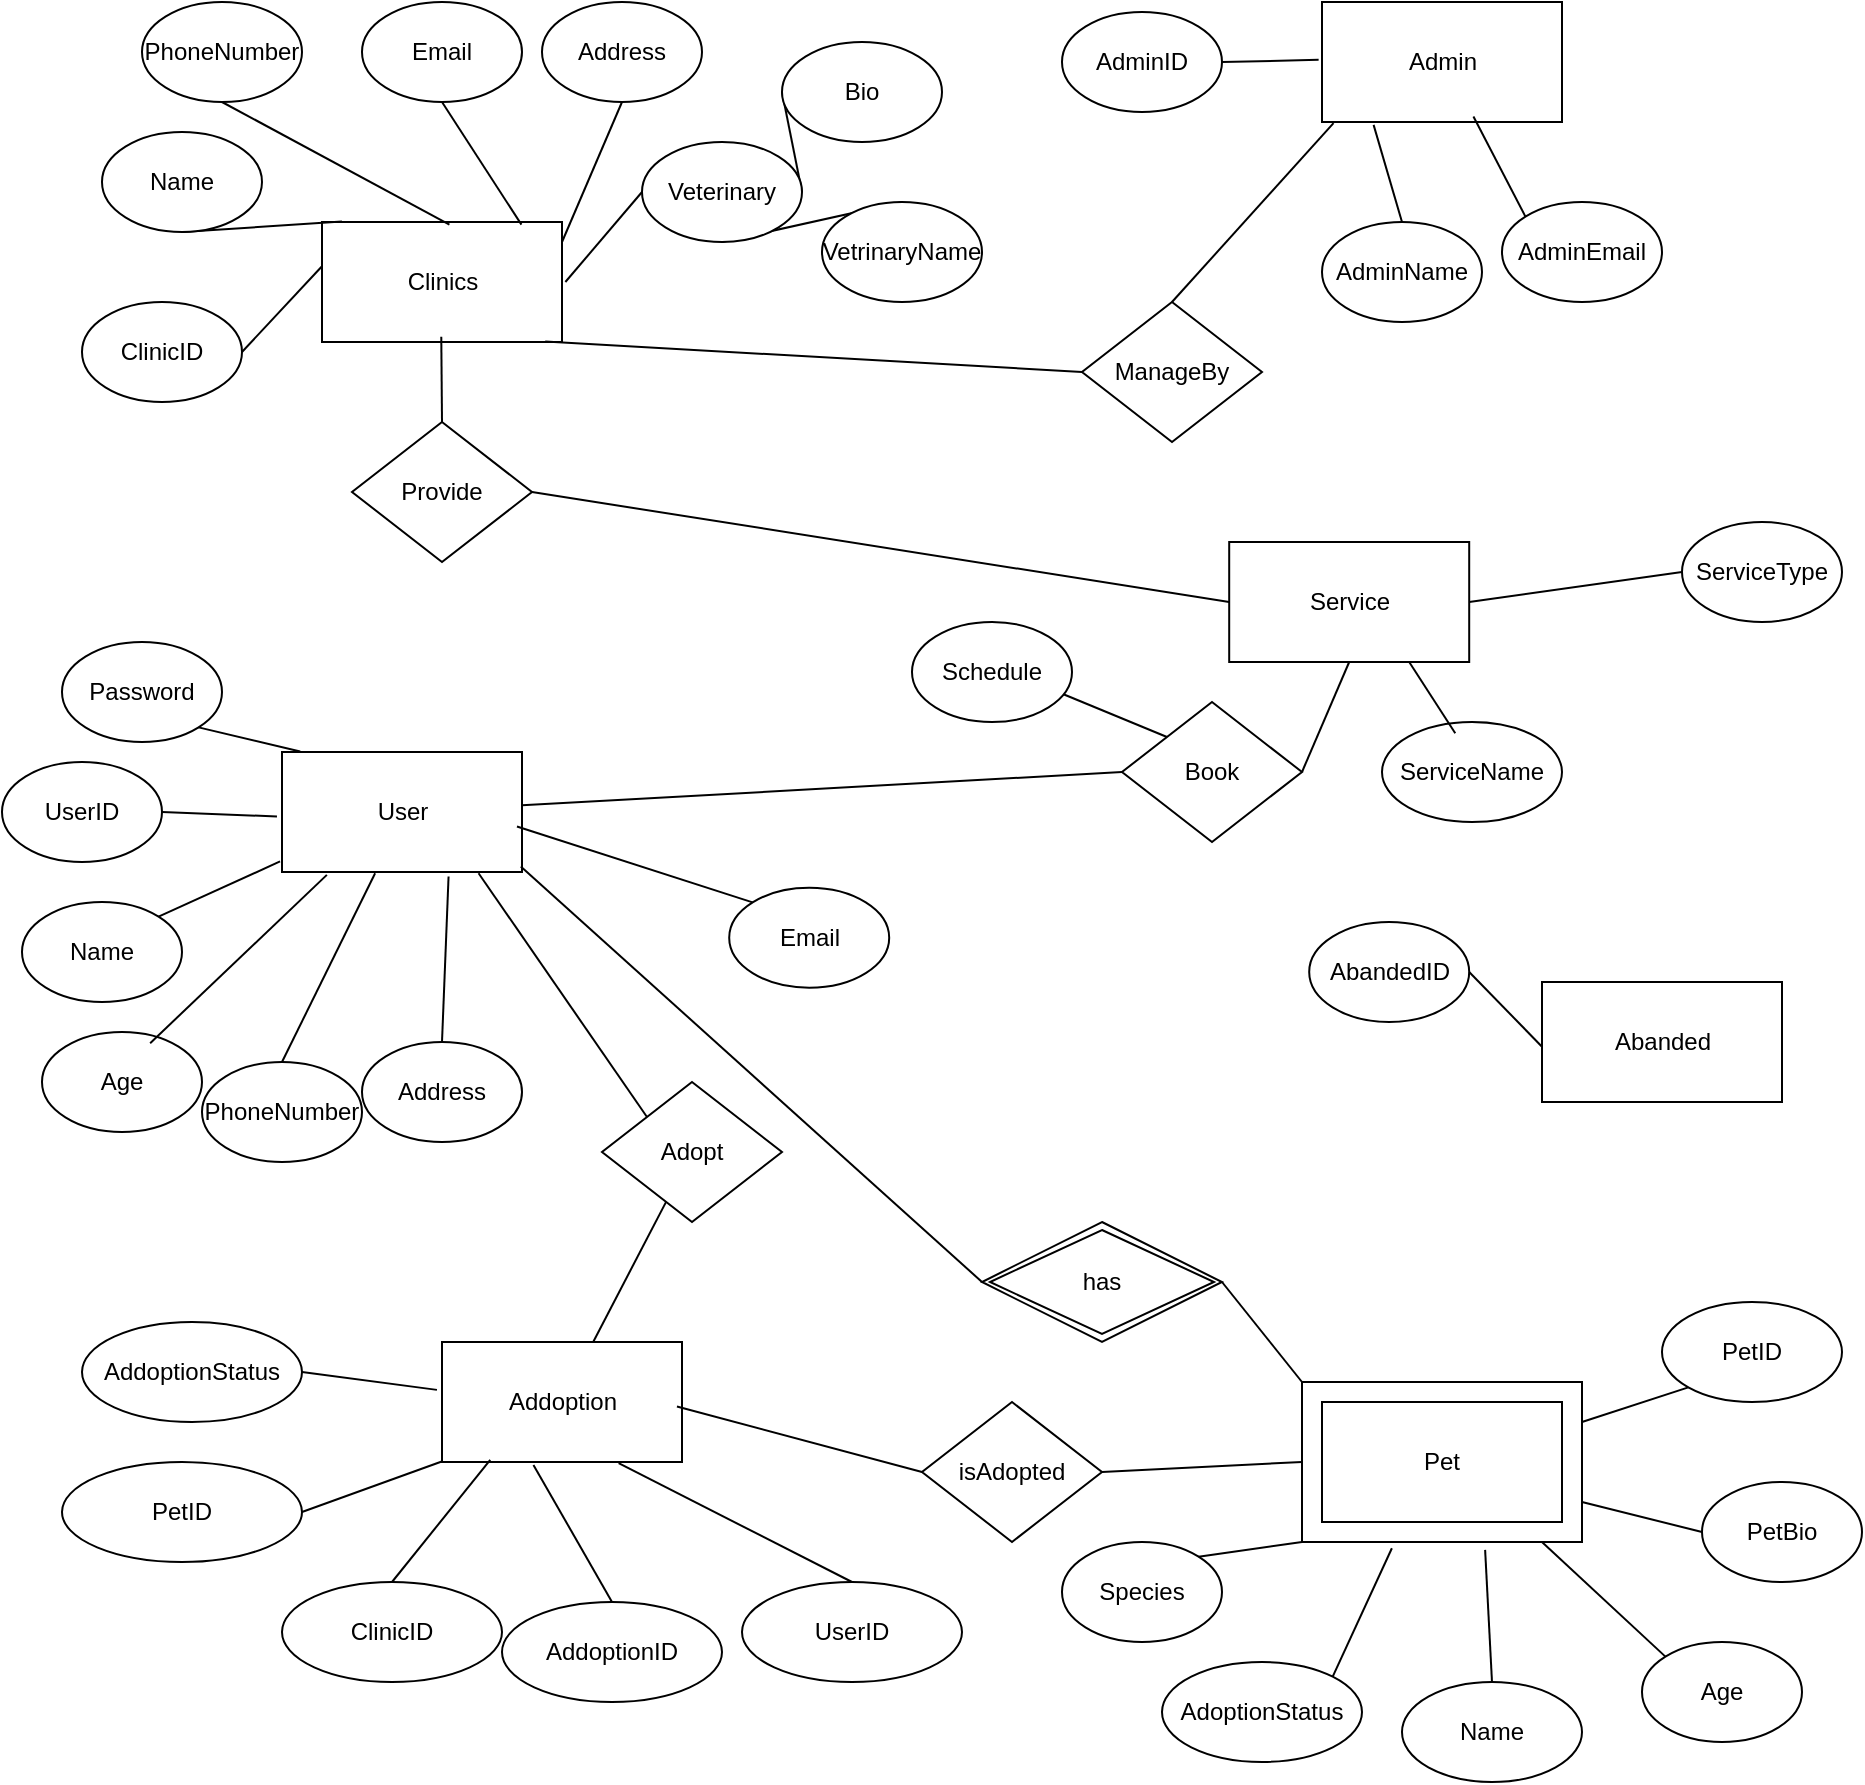 <mxfile version="24.8.3">
  <diagram id="R2lEEEUBdFMjLlhIrx00" name="Page-1">
    <mxGraphModel dx="983" dy="569" grid="1" gridSize="10" guides="1" tooltips="1" connect="1" arrows="1" fold="1" page="1" pageScale="1" pageWidth="850" pageHeight="1100" background="#FFFFFF" math="0" shadow="0" extFonts="Permanent Marker^https://fonts.googleapis.com/css?family=Permanent+Marker">
      <root>
        <mxCell id="0" />
        <mxCell id="1" parent="0" />
        <mxCell id="6QG8E82MpiIFCZu1OyY_-2" value="Clinics" style="verticalLabelPosition=middle;verticalAlign=middle;html=1;shape=mxgraph.basic.rect;fillColor2=none;strokeWidth=1;size=20;indent=5;labelPosition=center;align=center;" vertex="1" parent="1">
          <mxGeometry x="160" y="120" width="120" height="60" as="geometry" />
        </mxCell>
        <mxCell id="6QG8E82MpiIFCZu1OyY_-3" value="Admin" style="verticalLabelPosition=middle;verticalAlign=middle;html=1;shape=mxgraph.basic.rect;fillColor2=none;strokeWidth=1;size=20;indent=5;labelPosition=center;align=center;" vertex="1" parent="1">
          <mxGeometry x="660" y="10" width="120" height="60" as="geometry" />
        </mxCell>
        <mxCell id="6QG8E82MpiIFCZu1OyY_-4" value="User" style="verticalLabelPosition=middle;verticalAlign=middle;html=1;shape=mxgraph.basic.rect;fillColor2=none;strokeWidth=1;size=20;indent=5;labelPosition=center;align=center;" vertex="1" parent="1">
          <mxGeometry x="140" y="385" width="120" height="60" as="geometry" />
        </mxCell>
        <mxCell id="6QG8E82MpiIFCZu1OyY_-47" style="rounded=0;orthogonalLoop=1;jettySize=auto;html=1;exitX=1;exitY=0.5;exitDx=0;exitDy=0;entryX=0;entryY=0.5;entryDx=0;entryDy=0;endArrow=none;endFill=0;" edge="1" parent="1" source="6QG8E82MpiIFCZu1OyY_-10" target="6QG8E82MpiIFCZu1OyY_-46">
          <mxGeometry relative="1" as="geometry" />
        </mxCell>
        <mxCell id="6QG8E82MpiIFCZu1OyY_-10" value="Service" style="rounded=0;whiteSpace=wrap;html=1;" vertex="1" parent="1">
          <mxGeometry x="613.6" y="280" width="120" height="60" as="geometry" />
        </mxCell>
        <mxCell id="6QG8E82MpiIFCZu1OyY_-13" value="Name" style="ellipse;whiteSpace=wrap;html=1;" vertex="1" parent="1">
          <mxGeometry x="10" y="460" width="80" height="50" as="geometry" />
        </mxCell>
        <mxCell id="6QG8E82MpiIFCZu1OyY_-14" value="Age" style="ellipse;whiteSpace=wrap;html=1;" vertex="1" parent="1">
          <mxGeometry x="20" y="525" width="80" height="50" as="geometry" />
        </mxCell>
        <mxCell id="6QG8E82MpiIFCZu1OyY_-16" value="PhoneNumber" style="ellipse;whiteSpace=wrap;html=1;" vertex="1" parent="1">
          <mxGeometry x="100" y="540" width="80" height="50" as="geometry" />
        </mxCell>
        <mxCell id="6QG8E82MpiIFCZu1OyY_-17" value="Email" style="ellipse;whiteSpace=wrap;html=1;" vertex="1" parent="1">
          <mxGeometry x="363.6" y="452.86" width="80" height="50" as="geometry" />
        </mxCell>
        <mxCell id="6QG8E82MpiIFCZu1OyY_-19" value="Address" style="ellipse;whiteSpace=wrap;html=1;" vertex="1" parent="1">
          <mxGeometry x="180" y="530" width="80" height="50" as="geometry" />
        </mxCell>
        <mxCell id="6QG8E82MpiIFCZu1OyY_-37" style="rounded=0;orthogonalLoop=1;jettySize=auto;html=1;exitX=0.5;exitY=1;exitDx=0;exitDy=0;entryX=0.083;entryY=-0.004;entryDx=0;entryDy=0;entryPerimeter=0;endArrow=none;endFill=0;" edge="1" parent="1" source="6QG8E82MpiIFCZu1OyY_-20" target="6QG8E82MpiIFCZu1OyY_-2">
          <mxGeometry relative="1" as="geometry">
            <mxPoint x="150" y="90" as="targetPoint" />
          </mxGeometry>
        </mxCell>
        <mxCell id="6QG8E82MpiIFCZu1OyY_-20" value="Name" style="ellipse;whiteSpace=wrap;html=1;" vertex="1" parent="1">
          <mxGeometry x="50" y="75" width="80" height="50" as="geometry" />
        </mxCell>
        <mxCell id="6QG8E82MpiIFCZu1OyY_-38" style="rounded=0;orthogonalLoop=1;jettySize=auto;html=1;exitX=0.5;exitY=1;exitDx=0;exitDy=0;entryX=0.531;entryY=0.022;entryDx=0;entryDy=0;entryPerimeter=0;endArrow=none;endFill=0;" edge="1" parent="1" source="6QG8E82MpiIFCZu1OyY_-21" target="6QG8E82MpiIFCZu1OyY_-2">
          <mxGeometry relative="1" as="geometry">
            <mxPoint x="200" y="100" as="targetPoint" />
          </mxGeometry>
        </mxCell>
        <mxCell id="6QG8E82MpiIFCZu1OyY_-21" value="PhoneNumber" style="ellipse;whiteSpace=wrap;html=1;" vertex="1" parent="1">
          <mxGeometry x="70" y="10" width="80" height="50" as="geometry" />
        </mxCell>
        <mxCell id="6QG8E82MpiIFCZu1OyY_-22" value="Email" style="ellipse;whiteSpace=wrap;html=1;" vertex="1" parent="1">
          <mxGeometry x="180" y="10" width="80" height="50" as="geometry" />
        </mxCell>
        <mxCell id="6QG8E82MpiIFCZu1OyY_-23" value="Address" style="ellipse;whiteSpace=wrap;html=1;" vertex="1" parent="1">
          <mxGeometry x="270" y="10" width="80" height="50" as="geometry" />
        </mxCell>
        <mxCell id="6QG8E82MpiIFCZu1OyY_-35" style="rounded=0;orthogonalLoop=1;jettySize=auto;html=1;exitX=1;exitY=0.5;exitDx=0;exitDy=0;entryX=0;entryY=0.5;entryDx=0;entryDy=0;endArrow=none;endFill=0;" edge="1" parent="1" source="6QG8E82MpiIFCZu1OyY_-25" target="6QG8E82MpiIFCZu1OyY_-10">
          <mxGeometry relative="1" as="geometry" />
        </mxCell>
        <mxCell id="6QG8E82MpiIFCZu1OyY_-25" value="Provide" style="rhombus;whiteSpace=wrap;html=1;" vertex="1" parent="1">
          <mxGeometry x="175" y="220" width="90" height="70" as="geometry" />
        </mxCell>
        <mxCell id="6QG8E82MpiIFCZu1OyY_-32" style="rounded=0;orthogonalLoop=1;jettySize=auto;html=1;exitX=1;exitY=0.5;exitDx=0;exitDy=0;entryX=0;entryY=0.5;entryDx=0;entryDy=0;startArrow=none;startFill=0;endArrow=none;endFill=0;" edge="1" parent="1" source="6QG8E82MpiIFCZu1OyY_-26" target="6QG8E82MpiIFCZu1OyY_-30">
          <mxGeometry relative="1" as="geometry" />
        </mxCell>
        <mxCell id="6QG8E82MpiIFCZu1OyY_-33" style="rounded=0;orthogonalLoop=1;jettySize=auto;html=1;exitX=0.5;exitY=1;exitDx=0;exitDy=0;entryX=0.5;entryY=0;entryDx=0;entryDy=0;endArrow=none;endFill=0;" edge="1" parent="1" source="6QG8E82MpiIFCZu1OyY_-26" target="6QG8E82MpiIFCZu1OyY_-29">
          <mxGeometry relative="1" as="geometry" />
        </mxCell>
        <mxCell id="6QG8E82MpiIFCZu1OyY_-26" value="Veterinary" style="ellipse;whiteSpace=wrap;html=1;" vertex="1" parent="1">
          <mxGeometry x="320" y="80" width="80" height="50" as="geometry" />
        </mxCell>
        <mxCell id="6QG8E82MpiIFCZu1OyY_-29" value="VetrinaryName" style="ellipse;whiteSpace=wrap;html=1;" vertex="1" parent="1">
          <mxGeometry x="410" y="110" width="80" height="50" as="geometry" />
        </mxCell>
        <mxCell id="6QG8E82MpiIFCZu1OyY_-30" value="Bio" style="ellipse;whiteSpace=wrap;html=1;" vertex="1" parent="1">
          <mxGeometry x="390" y="30" width="80" height="50" as="geometry" />
        </mxCell>
        <mxCell id="6QG8E82MpiIFCZu1OyY_-31" value="ClinicID" style="ellipse;whiteSpace=wrap;html=1;" vertex="1" parent="1">
          <mxGeometry x="40" y="160" width="80" height="50" as="geometry" />
        </mxCell>
        <mxCell id="6QG8E82MpiIFCZu1OyY_-34" style="rounded=0;orthogonalLoop=1;jettySize=auto;html=1;exitX=0.5;exitY=0;exitDx=0;exitDy=0;entryX=0.497;entryY=0.956;entryDx=0;entryDy=0;entryPerimeter=0;endArrow=none;endFill=0;" edge="1" parent="1" source="6QG8E82MpiIFCZu1OyY_-25" target="6QG8E82MpiIFCZu1OyY_-2">
          <mxGeometry relative="1" as="geometry" />
        </mxCell>
        <mxCell id="6QG8E82MpiIFCZu1OyY_-36" style="rounded=0;orthogonalLoop=1;jettySize=auto;html=1;exitX=1;exitY=0.5;exitDx=0;exitDy=0;entryX=-0.001;entryY=0.371;entryDx=0;entryDy=0;entryPerimeter=0;endArrow=none;endFill=0;" edge="1" parent="1" source="6QG8E82MpiIFCZu1OyY_-31" target="6QG8E82MpiIFCZu1OyY_-2">
          <mxGeometry relative="1" as="geometry" />
        </mxCell>
        <mxCell id="6QG8E82MpiIFCZu1OyY_-39" style="rounded=0;orthogonalLoop=1;jettySize=auto;html=1;exitX=0.5;exitY=1;exitDx=0;exitDy=0;entryX=0.831;entryY=0.022;entryDx=0;entryDy=0;entryPerimeter=0;endArrow=none;endFill=0;" edge="1" parent="1" source="6QG8E82MpiIFCZu1OyY_-22" target="6QG8E82MpiIFCZu1OyY_-2">
          <mxGeometry relative="1" as="geometry" />
        </mxCell>
        <mxCell id="6QG8E82MpiIFCZu1OyY_-40" style="rounded=0;orthogonalLoop=1;jettySize=auto;html=1;exitX=0.5;exitY=1;exitDx=0;exitDy=0;endArrow=none;endFill=0;" edge="1" parent="1" source="6QG8E82MpiIFCZu1OyY_-23">
          <mxGeometry relative="1" as="geometry">
            <mxPoint x="280" y="130" as="targetPoint" />
          </mxGeometry>
        </mxCell>
        <mxCell id="6QG8E82MpiIFCZu1OyY_-41" style="rounded=0;orthogonalLoop=1;jettySize=auto;html=1;exitX=0;exitY=0.5;exitDx=0;exitDy=0;entryX=1.014;entryY=0.5;entryDx=0;entryDy=0;entryPerimeter=0;endArrow=none;endFill=0;" edge="1" parent="1" source="6QG8E82MpiIFCZu1OyY_-26" target="6QG8E82MpiIFCZu1OyY_-2">
          <mxGeometry relative="1" as="geometry" />
        </mxCell>
        <mxCell id="6QG8E82MpiIFCZu1OyY_-44" style="rounded=0;orthogonalLoop=1;jettySize=auto;html=1;exitX=1;exitY=0.5;exitDx=0;exitDy=0;entryX=0.5;entryY=1;entryDx=0;entryDy=0;endArrow=none;endFill=0;" edge="1" parent="1" source="6QG8E82MpiIFCZu1OyY_-43" target="6QG8E82MpiIFCZu1OyY_-10">
          <mxGeometry relative="1" as="geometry" />
        </mxCell>
        <mxCell id="6QG8E82MpiIFCZu1OyY_-45" style="rounded=0;orthogonalLoop=1;jettySize=auto;html=1;exitX=0;exitY=0.5;exitDx=0;exitDy=0;endArrow=none;endFill=0;" edge="1" parent="1" source="6QG8E82MpiIFCZu1OyY_-43" target="6QG8E82MpiIFCZu1OyY_-4">
          <mxGeometry relative="1" as="geometry" />
        </mxCell>
        <mxCell id="6QG8E82MpiIFCZu1OyY_-74" style="rounded=0;orthogonalLoop=1;jettySize=auto;html=1;exitX=0;exitY=0;exitDx=0;exitDy=0;endArrow=none;endFill=0;entryX=0.905;entryY=0.695;entryDx=0;entryDy=0;entryPerimeter=0;" edge="1" parent="1" source="6QG8E82MpiIFCZu1OyY_-43" target="6QG8E82MpiIFCZu1OyY_-75">
          <mxGeometry relative="1" as="geometry">
            <mxPoint x="270" y="350" as="targetPoint" />
          </mxGeometry>
        </mxCell>
        <mxCell id="6QG8E82MpiIFCZu1OyY_-43" value="Book" style="rhombus;whiteSpace=wrap;html=1;" vertex="1" parent="1">
          <mxGeometry x="560" y="360" width="90" height="70" as="geometry" />
        </mxCell>
        <mxCell id="6QG8E82MpiIFCZu1OyY_-46" value="ServiceType" style="ellipse;whiteSpace=wrap;html=1;" vertex="1" parent="1">
          <mxGeometry x="840" y="270" width="80" height="50" as="geometry" />
        </mxCell>
        <mxCell id="6QG8E82MpiIFCZu1OyY_-48" style="rounded=0;orthogonalLoop=1;jettySize=auto;html=1;exitX=1;exitY=0;exitDx=0;exitDy=0;entryX=-0.008;entryY=0.912;entryDx=0;entryDy=0;entryPerimeter=0;endArrow=none;endFill=0;" edge="1" parent="1" source="6QG8E82MpiIFCZu1OyY_-13" target="6QG8E82MpiIFCZu1OyY_-4">
          <mxGeometry relative="1" as="geometry" />
        </mxCell>
        <mxCell id="6QG8E82MpiIFCZu1OyY_-49" style="rounded=0;orthogonalLoop=1;jettySize=auto;html=1;exitX=0.676;exitY=0.112;exitDx=0;exitDy=0;entryX=0.187;entryY=1.024;entryDx=0;entryDy=0;entryPerimeter=0;endArrow=none;endFill=0;exitPerimeter=0;" edge="1" parent="1" source="6QG8E82MpiIFCZu1OyY_-14" target="6QG8E82MpiIFCZu1OyY_-4">
          <mxGeometry relative="1" as="geometry" />
        </mxCell>
        <mxCell id="6QG8E82MpiIFCZu1OyY_-50" style="rounded=0;orthogonalLoop=1;jettySize=auto;html=1;exitX=0.5;exitY=0;exitDx=0;exitDy=0;entryX=0.388;entryY=1.01;entryDx=0;entryDy=0;entryPerimeter=0;endArrow=none;endFill=0;" edge="1" parent="1" source="6QG8E82MpiIFCZu1OyY_-16" target="6QG8E82MpiIFCZu1OyY_-4">
          <mxGeometry relative="1" as="geometry" />
        </mxCell>
        <mxCell id="6QG8E82MpiIFCZu1OyY_-51" style="rounded=0;orthogonalLoop=1;jettySize=auto;html=1;exitX=0.5;exitY=0;exitDx=0;exitDy=0;entryX=0.694;entryY=1.038;entryDx=0;entryDy=0;entryPerimeter=0;endArrow=none;endFill=0;" edge="1" parent="1" source="6QG8E82MpiIFCZu1OyY_-19" target="6QG8E82MpiIFCZu1OyY_-4">
          <mxGeometry relative="1" as="geometry" />
        </mxCell>
        <mxCell id="6QG8E82MpiIFCZu1OyY_-52" style="rounded=0;orthogonalLoop=1;jettySize=auto;html=1;exitX=0;exitY=0;exitDx=0;exitDy=0;endArrow=none;endFill=0;entryX=0.979;entryY=0.621;entryDx=0;entryDy=0;entryPerimeter=0;" edge="1" parent="1" source="6QG8E82MpiIFCZu1OyY_-17" target="6QG8E82MpiIFCZu1OyY_-4">
          <mxGeometry relative="1" as="geometry">
            <mxPoint x="230.0" y="430" as="targetPoint" />
          </mxGeometry>
        </mxCell>
        <mxCell id="ot0OKPYrs41KSUpZu7oC-8" style="rounded=0;orthogonalLoop=1;jettySize=auto;html=1;exitX=0;exitY=0;exitDx=0;exitDy=0;exitPerimeter=0;entryX=1;entryY=0.5;entryDx=0;entryDy=0;endArrow=none;endFill=0;" edge="1" parent="1" source="6QG8E82MpiIFCZu1OyY_-54" target="6QG8E82MpiIFCZu1OyY_-59">
          <mxGeometry relative="1" as="geometry" />
        </mxCell>
        <mxCell id="6QG8E82MpiIFCZu1OyY_-54" value="Pet" style="verticalLabelPosition=middle;verticalAlign=middle;html=1;shape=mxgraph.basic.frame;dx=10;whiteSpace=wrap;labelPosition=center;align=center;" vertex="1" parent="1">
          <mxGeometry x="650" y="700" width="140" height="80" as="geometry" />
        </mxCell>
        <mxCell id="6QG8E82MpiIFCZu1OyY_-59" value="has" style="shape=rhombus;double=1;perimeter=rhombusPerimeter;whiteSpace=wrap;html=1;align=center;" vertex="1" parent="1">
          <mxGeometry x="490" y="620" width="120" height="60" as="geometry" />
        </mxCell>
        <mxCell id="6QG8E82MpiIFCZu1OyY_-63" value="Species" style="ellipse;whiteSpace=wrap;html=1;" vertex="1" parent="1">
          <mxGeometry x="530" y="780" width="80" height="50" as="geometry" />
        </mxCell>
        <mxCell id="6QG8E82MpiIFCZu1OyY_-64" value="AdoptionStatus" style="ellipse;whiteSpace=wrap;html=1;" vertex="1" parent="1">
          <mxGeometry x="580" y="840" width="100" height="50" as="geometry" />
        </mxCell>
        <mxCell id="6QG8E82MpiIFCZu1OyY_-65" value="Name" style="ellipse;whiteSpace=wrap;html=1;" vertex="1" parent="1">
          <mxGeometry x="700" y="850" width="90" height="50" as="geometry" />
        </mxCell>
        <mxCell id="6QG8E82MpiIFCZu1OyY_-66" value="Age" style="ellipse;whiteSpace=wrap;html=1;" vertex="1" parent="1">
          <mxGeometry x="820" y="830" width="80" height="50" as="geometry" />
        </mxCell>
        <mxCell id="6QG8E82MpiIFCZu1OyY_-68" value="PetBio" style="ellipse;whiteSpace=wrap;html=1;" vertex="1" parent="1">
          <mxGeometry x="850" y="750" width="80" height="50" as="geometry" />
        </mxCell>
        <mxCell id="6QG8E82MpiIFCZu1OyY_-70" value="PetID" style="ellipse;whiteSpace=wrap;html=1;" vertex="1" parent="1">
          <mxGeometry x="830" y="660" width="90" height="50" as="geometry" />
        </mxCell>
        <mxCell id="6QG8E82MpiIFCZu1OyY_-72" value="ServiceName" style="ellipse;whiteSpace=wrap;html=1;" vertex="1" parent="1">
          <mxGeometry x="690" y="370" width="90" height="50" as="geometry" />
        </mxCell>
        <mxCell id="6QG8E82MpiIFCZu1OyY_-73" style="rounded=0;orthogonalLoop=1;jettySize=auto;html=1;exitX=0.407;exitY=0.112;exitDx=0;exitDy=0;entryX=0.75;entryY=1;entryDx=0;entryDy=0;endArrow=none;endFill=0;exitPerimeter=0;" edge="1" parent="1" source="6QG8E82MpiIFCZu1OyY_-72" target="6QG8E82MpiIFCZu1OyY_-10">
          <mxGeometry relative="1" as="geometry" />
        </mxCell>
        <mxCell id="6QG8E82MpiIFCZu1OyY_-75" value="Schedule" style="ellipse;whiteSpace=wrap;html=1;" vertex="1" parent="1">
          <mxGeometry x="455" y="320" width="80" height="50" as="geometry" />
        </mxCell>
        <mxCell id="6QG8E82MpiIFCZu1OyY_-76" style="rounded=0;orthogonalLoop=1;jettySize=auto;html=1;exitX=1;exitY=0;exitDx=0;exitDy=0;entryX=0;entryY=1;entryDx=0;entryDy=0;entryPerimeter=0;endArrow=none;endFill=0;" edge="1" parent="1" source="6QG8E82MpiIFCZu1OyY_-63" target="6QG8E82MpiIFCZu1OyY_-54">
          <mxGeometry relative="1" as="geometry" />
        </mxCell>
        <mxCell id="6QG8E82MpiIFCZu1OyY_-77" style="rounded=0;orthogonalLoop=1;jettySize=auto;html=1;exitX=1;exitY=0;exitDx=0;exitDy=0;entryX=0.321;entryY=1.039;entryDx=0;entryDy=0;entryPerimeter=0;endArrow=none;endFill=0;" edge="1" parent="1" source="6QG8E82MpiIFCZu1OyY_-64" target="6QG8E82MpiIFCZu1OyY_-54">
          <mxGeometry relative="1" as="geometry" />
        </mxCell>
        <mxCell id="6QG8E82MpiIFCZu1OyY_-78" style="rounded=0;orthogonalLoop=1;jettySize=auto;html=1;exitX=0.5;exitY=0;exitDx=0;exitDy=0;entryX=0.654;entryY=1.049;entryDx=0;entryDy=0;entryPerimeter=0;endArrow=none;endFill=0;" edge="1" parent="1" source="6QG8E82MpiIFCZu1OyY_-65" target="6QG8E82MpiIFCZu1OyY_-54">
          <mxGeometry relative="1" as="geometry" />
        </mxCell>
        <mxCell id="6QG8E82MpiIFCZu1OyY_-79" style="rounded=0;orthogonalLoop=1;jettySize=auto;html=1;exitX=0;exitY=0;exitDx=0;exitDy=0;entryX=0.857;entryY=1;entryDx=0;entryDy=0;entryPerimeter=0;endArrow=none;endFill=0;" edge="1" parent="1" source="6QG8E82MpiIFCZu1OyY_-66" target="6QG8E82MpiIFCZu1OyY_-54">
          <mxGeometry relative="1" as="geometry" />
        </mxCell>
        <mxCell id="6QG8E82MpiIFCZu1OyY_-80" style="rounded=0;orthogonalLoop=1;jettySize=auto;html=1;exitX=0;exitY=0.5;exitDx=0;exitDy=0;entryX=0;entryY=0;entryDx=140;entryDy=60;entryPerimeter=0;endArrow=none;endFill=0;" edge="1" parent="1" source="6QG8E82MpiIFCZu1OyY_-68" target="6QG8E82MpiIFCZu1OyY_-54">
          <mxGeometry relative="1" as="geometry" />
        </mxCell>
        <mxCell id="6QG8E82MpiIFCZu1OyY_-81" style="rounded=0;orthogonalLoop=1;jettySize=auto;html=1;exitX=0;exitY=1;exitDx=0;exitDy=0;entryX=0;entryY=0;entryDx=140;entryDy=20;entryPerimeter=0;endArrow=none;endFill=0;" edge="1" parent="1" source="6QG8E82MpiIFCZu1OyY_-70" target="6QG8E82MpiIFCZu1OyY_-54">
          <mxGeometry relative="1" as="geometry" />
        </mxCell>
        <mxCell id="6QG8E82MpiIFCZu1OyY_-82" value="UserID" style="ellipse;whiteSpace=wrap;html=1;" vertex="1" parent="1">
          <mxGeometry y="390" width="80" height="50" as="geometry" />
        </mxCell>
        <mxCell id="6QG8E82MpiIFCZu1OyY_-83" style="rounded=0;orthogonalLoop=1;jettySize=auto;html=1;exitX=1;exitY=0.5;exitDx=0;exitDy=0;entryX=-0.021;entryY=0.537;entryDx=0;entryDy=0;entryPerimeter=0;endArrow=none;endFill=0;" edge="1" parent="1" source="6QG8E82MpiIFCZu1OyY_-82" target="6QG8E82MpiIFCZu1OyY_-4">
          <mxGeometry relative="1" as="geometry" />
        </mxCell>
        <mxCell id="6QG8E82MpiIFCZu1OyY_-85" value="Password" style="ellipse;whiteSpace=wrap;html=1;" vertex="1" parent="1">
          <mxGeometry x="30" y="330" width="80" height="50" as="geometry" />
        </mxCell>
        <mxCell id="6QG8E82MpiIFCZu1OyY_-86" style="rounded=0;orthogonalLoop=1;jettySize=auto;html=1;exitX=1;exitY=1;exitDx=0;exitDy=0;entryX=0.076;entryY=-0.004;entryDx=0;entryDy=0;entryPerimeter=0;endArrow=none;endFill=0;" edge="1" parent="1" source="6QG8E82MpiIFCZu1OyY_-85" target="6QG8E82MpiIFCZu1OyY_-4">
          <mxGeometry relative="1" as="geometry" />
        </mxCell>
        <mxCell id="6QG8E82MpiIFCZu1OyY_-102" value="" style="rounded=0;orthogonalLoop=1;jettySize=auto;html=1;endArrow=none;endFill=0;" edge="1" parent="1" source="6QG8E82MpiIFCZu1OyY_-87" target="6QG8E82MpiIFCZu1OyY_-100">
          <mxGeometry relative="1" as="geometry" />
        </mxCell>
        <mxCell id="6QG8E82MpiIFCZu1OyY_-87" value="Addoption" style="verticalLabelPosition=middle;verticalAlign=middle;html=1;shape=mxgraph.basic.rect;fillColor2=none;strokeWidth=1;size=20;indent=5;labelPosition=center;align=center;" vertex="1" parent="1">
          <mxGeometry x="220" y="680" width="120" height="60" as="geometry" />
        </mxCell>
        <mxCell id="6QG8E82MpiIFCZu1OyY_-89" value="AddoptionStatus" style="ellipse;whiteSpace=wrap;html=1;" vertex="1" parent="1">
          <mxGeometry x="40" y="670" width="110" height="50" as="geometry" />
        </mxCell>
        <mxCell id="6QG8E82MpiIFCZu1OyY_-90" value="PetID" style="ellipse;whiteSpace=wrap;html=1;" vertex="1" parent="1">
          <mxGeometry x="30" y="740" width="120" height="50" as="geometry" />
        </mxCell>
        <mxCell id="6QG8E82MpiIFCZu1OyY_-91" value="ClinicID" style="ellipse;whiteSpace=wrap;html=1;" vertex="1" parent="1">
          <mxGeometry x="140" y="800" width="110" height="50" as="geometry" />
        </mxCell>
        <mxCell id="6QG8E82MpiIFCZu1OyY_-92" value="AddoptionID" style="ellipse;whiteSpace=wrap;html=1;" vertex="1" parent="1">
          <mxGeometry x="250" y="810" width="110" height="50" as="geometry" />
        </mxCell>
        <mxCell id="6QG8E82MpiIFCZu1OyY_-93" value="UserID" style="ellipse;whiteSpace=wrap;html=1;" vertex="1" parent="1">
          <mxGeometry x="370" y="800" width="110" height="50" as="geometry" />
        </mxCell>
        <mxCell id="6QG8E82MpiIFCZu1OyY_-94" style="rounded=0;orthogonalLoop=1;jettySize=auto;html=1;exitX=1;exitY=0.5;exitDx=0;exitDy=0;entryX=-0.021;entryY=0.399;entryDx=0;entryDy=0;entryPerimeter=0;endArrow=none;endFill=0;" edge="1" parent="1" source="6QG8E82MpiIFCZu1OyY_-89" target="6QG8E82MpiIFCZu1OyY_-87">
          <mxGeometry relative="1" as="geometry" />
        </mxCell>
        <mxCell id="6QG8E82MpiIFCZu1OyY_-95" style="rounded=0;orthogonalLoop=1;jettySize=auto;html=1;exitX=1;exitY=0.5;exitDx=0;exitDy=0;entryX=-0.001;entryY=0.996;entryDx=0;entryDy=0;entryPerimeter=0;endArrow=none;endFill=0;" edge="1" parent="1" source="6QG8E82MpiIFCZu1OyY_-90" target="6QG8E82MpiIFCZu1OyY_-87">
          <mxGeometry relative="1" as="geometry" />
        </mxCell>
        <mxCell id="6QG8E82MpiIFCZu1OyY_-96" style="rounded=0;orthogonalLoop=1;jettySize=auto;html=1;exitX=0.5;exitY=0;exitDx=0;exitDy=0;entryX=0.201;entryY=0.982;entryDx=0;entryDy=0;entryPerimeter=0;endArrow=none;endFill=0;" edge="1" parent="1" source="6QG8E82MpiIFCZu1OyY_-91" target="6QG8E82MpiIFCZu1OyY_-87">
          <mxGeometry relative="1" as="geometry" />
        </mxCell>
        <mxCell id="6QG8E82MpiIFCZu1OyY_-97" style="rounded=0;orthogonalLoop=1;jettySize=auto;html=1;exitX=0.5;exitY=0;exitDx=0;exitDy=0;entryX=0.381;entryY=1.024;entryDx=0;entryDy=0;entryPerimeter=0;endArrow=none;endFill=0;" edge="1" parent="1" source="6QG8E82MpiIFCZu1OyY_-92" target="6QG8E82MpiIFCZu1OyY_-87">
          <mxGeometry relative="1" as="geometry" />
        </mxCell>
        <mxCell id="6QG8E82MpiIFCZu1OyY_-98" style="rounded=0;orthogonalLoop=1;jettySize=auto;html=1;exitX=0.5;exitY=0;exitDx=0;exitDy=0;entryX=0.736;entryY=1.01;entryDx=0;entryDy=0;entryPerimeter=0;endArrow=none;endFill=0;" edge="1" parent="1" source="6QG8E82MpiIFCZu1OyY_-93" target="6QG8E82MpiIFCZu1OyY_-87">
          <mxGeometry relative="1" as="geometry" />
        </mxCell>
        <mxCell id="6QG8E82MpiIFCZu1OyY_-100" value="Adopt" style="rhombus;whiteSpace=wrap;html=1;" vertex="1" parent="1">
          <mxGeometry x="300" y="550" width="90" height="70" as="geometry" />
        </mxCell>
        <mxCell id="6QG8E82MpiIFCZu1OyY_-101" style="rounded=0;orthogonalLoop=1;jettySize=auto;html=1;exitX=0;exitY=0;exitDx=0;exitDy=0;entryX=0.819;entryY=1.01;entryDx=0;entryDy=0;entryPerimeter=0;endArrow=none;endFill=0;" edge="1" parent="1" source="6QG8E82MpiIFCZu1OyY_-100" target="6QG8E82MpiIFCZu1OyY_-4">
          <mxGeometry relative="1" as="geometry" />
        </mxCell>
        <mxCell id="ot0OKPYrs41KSUpZu7oC-7" style="rounded=0;orthogonalLoop=1;jettySize=auto;html=1;exitX=0;exitY=0.5;exitDx=0;exitDy=0;entryX=0.995;entryY=0.954;entryDx=0;entryDy=0;entryPerimeter=0;endArrow=none;endFill=0;" edge="1" parent="1" source="6QG8E82MpiIFCZu1OyY_-59" target="6QG8E82MpiIFCZu1OyY_-4">
          <mxGeometry relative="1" as="geometry" />
        </mxCell>
        <mxCell id="6QG8E82MpiIFCZu1OyY_-104" value="AdminID" style="ellipse;whiteSpace=wrap;html=1;" vertex="1" parent="1">
          <mxGeometry x="530" y="15" width="80" height="50" as="geometry" />
        </mxCell>
        <mxCell id="6QG8E82MpiIFCZu1OyY_-105" value="AdminName" style="ellipse;whiteSpace=wrap;html=1;" vertex="1" parent="1">
          <mxGeometry x="660" y="120" width="80" height="50" as="geometry" />
        </mxCell>
        <mxCell id="6QG8E82MpiIFCZu1OyY_-107" value="AdminEmail" style="ellipse;whiteSpace=wrap;html=1;" vertex="1" parent="1">
          <mxGeometry x="750" y="110" width="80" height="50" as="geometry" />
        </mxCell>
        <mxCell id="6QG8E82MpiIFCZu1OyY_-108" style="rounded=0;orthogonalLoop=1;jettySize=auto;html=1;exitX=1;exitY=0.5;exitDx=0;exitDy=0;entryX=-0.014;entryY=0.482;entryDx=0;entryDy=0;entryPerimeter=0;endArrow=none;endFill=0;" edge="1" parent="1" source="6QG8E82MpiIFCZu1OyY_-104" target="6QG8E82MpiIFCZu1OyY_-3">
          <mxGeometry relative="1" as="geometry" />
        </mxCell>
        <mxCell id="6QG8E82MpiIFCZu1OyY_-109" style="rounded=0;orthogonalLoop=1;jettySize=auto;html=1;exitX=0.5;exitY=0;exitDx=0;exitDy=0;entryX=0.215;entryY=1.024;entryDx=0;entryDy=0;entryPerimeter=0;endArrow=none;endFill=0;" edge="1" parent="1" source="6QG8E82MpiIFCZu1OyY_-105" target="6QG8E82MpiIFCZu1OyY_-3">
          <mxGeometry relative="1" as="geometry" />
        </mxCell>
        <mxCell id="6QG8E82MpiIFCZu1OyY_-110" style="rounded=0;orthogonalLoop=1;jettySize=auto;html=1;exitX=0;exitY=0;exitDx=0;exitDy=0;entryX=0.631;entryY=0.954;entryDx=0;entryDy=0;entryPerimeter=0;endArrow=none;endFill=0;" edge="1" parent="1" source="6QG8E82MpiIFCZu1OyY_-107" target="6QG8E82MpiIFCZu1OyY_-3">
          <mxGeometry relative="1" as="geometry" />
        </mxCell>
        <mxCell id="6QG8E82MpiIFCZu1OyY_-112" value="ManageBy" style="rhombus;whiteSpace=wrap;html=1;" vertex="1" parent="1">
          <mxGeometry x="540" y="160" width="90" height="70" as="geometry" />
        </mxCell>
        <mxCell id="6QG8E82MpiIFCZu1OyY_-113" style="rounded=0;orthogonalLoop=1;jettySize=auto;html=1;exitX=0.5;exitY=0;exitDx=0;exitDy=0;entryX=0.048;entryY=1.01;entryDx=0;entryDy=0;entryPerimeter=0;endArrow=none;endFill=0;" edge="1" parent="1" source="6QG8E82MpiIFCZu1OyY_-112" target="6QG8E82MpiIFCZu1OyY_-3">
          <mxGeometry relative="1" as="geometry" />
        </mxCell>
        <mxCell id="6QG8E82MpiIFCZu1OyY_-114" style="rounded=0;orthogonalLoop=1;jettySize=auto;html=1;exitX=0;exitY=0.5;exitDx=0;exitDy=0;entryX=0.93;entryY=0.996;entryDx=0;entryDy=0;entryPerimeter=0;endArrow=none;endFill=0;" edge="1" parent="1" source="6QG8E82MpiIFCZu1OyY_-112" target="6QG8E82MpiIFCZu1OyY_-2">
          <mxGeometry relative="1" as="geometry" />
        </mxCell>
        <mxCell id="6QG8E82MpiIFCZu1OyY_-115" value="isAdopted" style="rhombus;whiteSpace=wrap;html=1;" vertex="1" parent="1">
          <mxGeometry x="460" y="710" width="90" height="70" as="geometry" />
        </mxCell>
        <mxCell id="6QG8E82MpiIFCZu1OyY_-116" style="rounded=0;orthogonalLoop=1;jettySize=auto;html=1;exitX=0;exitY=0.5;exitDx=0;exitDy=0;entryX=0.979;entryY=0.537;entryDx=0;entryDy=0;entryPerimeter=0;endArrow=none;endFill=0;" edge="1" parent="1" source="6QG8E82MpiIFCZu1OyY_-115" target="6QG8E82MpiIFCZu1OyY_-87">
          <mxGeometry relative="1" as="geometry" />
        </mxCell>
        <mxCell id="6QG8E82MpiIFCZu1OyY_-117" style="rounded=0;orthogonalLoop=1;jettySize=auto;html=1;exitX=1;exitY=0.5;exitDx=0;exitDy=0;entryX=0;entryY=0.5;entryDx=0;entryDy=0;entryPerimeter=0;endArrow=none;endFill=0;" edge="1" parent="1" source="6QG8E82MpiIFCZu1OyY_-115" target="6QG8E82MpiIFCZu1OyY_-54">
          <mxGeometry relative="1" as="geometry" />
        </mxCell>
        <mxCell id="6QG8E82MpiIFCZu1OyY_-118" value="Abanded" style="verticalLabelPosition=middle;verticalAlign=middle;html=1;shape=mxgraph.basic.rect;fillColor2=none;strokeWidth=1;size=20;indent=5;labelPosition=center;align=center;" vertex="1" parent="1">
          <mxGeometry x="770" y="500" width="120" height="60" as="geometry" />
        </mxCell>
        <mxCell id="6QG8E82MpiIFCZu1OyY_-119" value="AbandedID" style="ellipse;whiteSpace=wrap;html=1;" vertex="1" parent="1">
          <mxGeometry x="653.6" y="470" width="80" height="50" as="geometry" />
        </mxCell>
        <mxCell id="6QG8E82MpiIFCZu1OyY_-120" style="rounded=0;orthogonalLoop=1;jettySize=auto;html=1;exitX=1;exitY=0.5;exitDx=0;exitDy=0;entryX=-0.001;entryY=0.537;entryDx=0;entryDy=0;entryPerimeter=0;endArrow=none;endFill=0;" edge="1" parent="1" source="6QG8E82MpiIFCZu1OyY_-119" target="6QG8E82MpiIFCZu1OyY_-118">
          <mxGeometry relative="1" as="geometry" />
        </mxCell>
      </root>
    </mxGraphModel>
  </diagram>
</mxfile>
